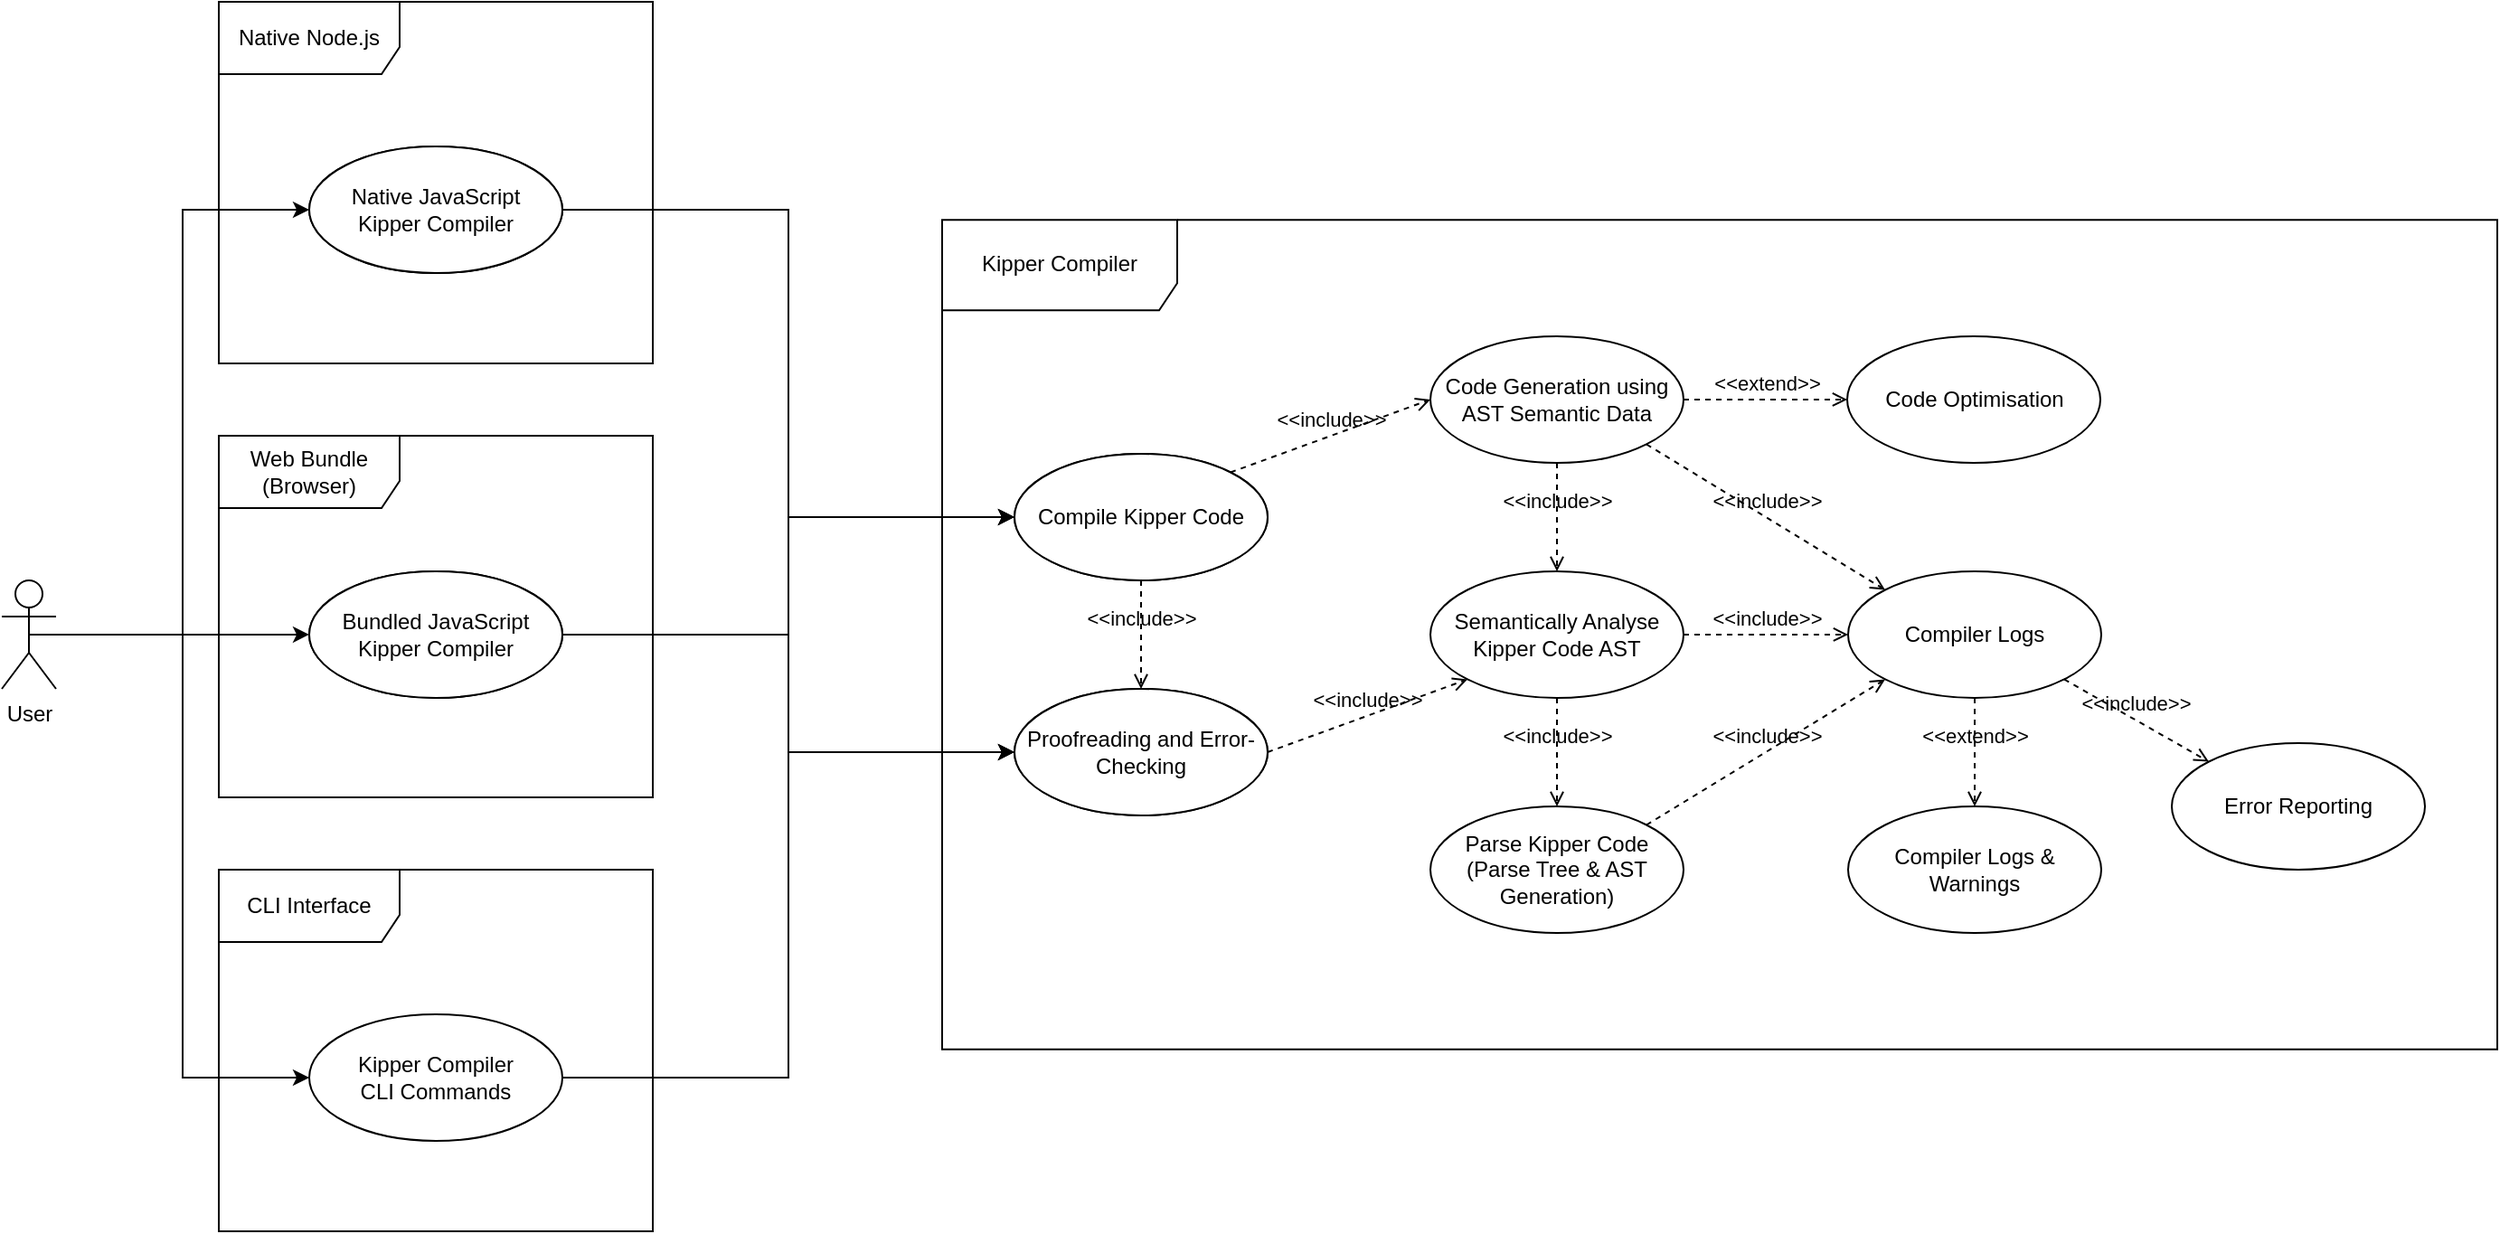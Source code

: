 <mxfile version="20.3.0" type="device"><diagram id="FuUV2nHbycMUt-vUP0Zy" name="Page-1"><mxGraphModel dx="1673" dy="1029" grid="1" gridSize="10" guides="1" tooltips="1" connect="1" arrows="1" fold="1" page="1" pageScale="1" pageWidth="827" pageHeight="1169" math="0" shadow="0"><root><mxCell id="0"/><mxCell id="1" parent="0"/><mxCell id="9VV3H0ATo2uCwWeazLhr-31" style="edgeStyle=orthogonalEdgeStyle;rounded=0;orthogonalLoop=1;jettySize=auto;html=1;exitX=0.5;exitY=0.5;exitDx=0;exitDy=0;exitPerimeter=0;entryX=0;entryY=0.5;entryDx=0;entryDy=0;" edge="1" parent="1" source="9VV3H0ATo2uCwWeazLhr-1" target="9VV3H0ATo2uCwWeazLhr-28"><mxGeometry relative="1" as="geometry"/></mxCell><mxCell id="9VV3H0ATo2uCwWeazLhr-34" style="edgeStyle=orthogonalEdgeStyle;rounded=0;orthogonalLoop=1;jettySize=auto;html=1;exitX=0.5;exitY=0.5;exitDx=0;exitDy=0;exitPerimeter=0;entryX=0;entryY=0.5;entryDx=0;entryDy=0;" edge="1" parent="1" source="9VV3H0ATo2uCwWeazLhr-1" target="9VV3H0ATo2uCwWeazLhr-33"><mxGeometry relative="1" as="geometry"/></mxCell><mxCell id="9VV3H0ATo2uCwWeazLhr-35" style="edgeStyle=orthogonalEdgeStyle;rounded=0;orthogonalLoop=1;jettySize=auto;html=1;exitX=0.5;exitY=0.5;exitDx=0;exitDy=0;exitPerimeter=0;entryX=0;entryY=0.5;entryDx=0;entryDy=0;" edge="1" parent="1" source="9VV3H0ATo2uCwWeazLhr-1" target="9VV3H0ATo2uCwWeazLhr-32"><mxGeometry relative="1" as="geometry"/></mxCell><mxCell id="9VV3H0ATo2uCwWeazLhr-1" value="User" style="shape=umlActor;verticalLabelPosition=bottom;verticalAlign=top;html=1;" vertex="1" parent="1"><mxGeometry x="80" y="460" width="30" height="60" as="geometry"/></mxCell><mxCell id="9VV3H0ATo2uCwWeazLhr-3" value="Kipper Compiler" style="shape=umlFrame;whiteSpace=wrap;html=1;width=130;height=50;" vertex="1" parent="1"><mxGeometry x="600" y="260.62" width="860" height="458.75" as="geometry"/></mxCell><mxCell id="9VV3H0ATo2uCwWeazLhr-20" value="Parse Kipper Code&lt;br&gt;(Parse Tree &amp;amp; AST Generation)" style="ellipse;whiteSpace=wrap;html=1;" vertex="1" parent="1"><mxGeometry x="870" y="584.99" width="140" height="70" as="geometry"/></mxCell><mxCell id="9VV3H0ATo2uCwWeazLhr-24" value="Code Generation using AST Semantic Data" style="ellipse;whiteSpace=wrap;html=1;" vertex="1" parent="1"><mxGeometry x="870" y="324.99" width="140" height="70" as="geometry"/></mxCell><mxCell id="9VV3H0ATo2uCwWeazLhr-25" value="Semantically Analyse Kipper Code AST" style="ellipse;whiteSpace=wrap;html=1;" vertex="1" parent="1"><mxGeometry x="870" y="454.99" width="140" height="70" as="geometry"/></mxCell><mxCell id="9VV3H0ATo2uCwWeazLhr-27" value="Native Node.js" style="shape=umlFrame;whiteSpace=wrap;html=1;width=100;height=40;" vertex="1" parent="1"><mxGeometry x="200" y="140" width="240" height="200" as="geometry"/></mxCell><mxCell id="9VV3H0ATo2uCwWeazLhr-78" style="edgeStyle=orthogonalEdgeStyle;rounded=0;orthogonalLoop=1;jettySize=auto;html=1;exitX=1;exitY=0.5;exitDx=0;exitDy=0;entryX=0;entryY=0.5;entryDx=0;entryDy=0;" edge="1" parent="1" source="9VV3H0ATo2uCwWeazLhr-28" target="9VV3H0ATo2uCwWeazLhr-26"><mxGeometry relative="1" as="geometry"/></mxCell><mxCell id="9VV3H0ATo2uCwWeazLhr-80" style="edgeStyle=orthogonalEdgeStyle;rounded=0;orthogonalLoop=1;jettySize=auto;html=1;exitX=1;exitY=0.5;exitDx=0;exitDy=0;entryX=0;entryY=0.5;entryDx=0;entryDy=0;" edge="1" parent="1" source="9VV3H0ATo2uCwWeazLhr-28" target="9VV3H0ATo2uCwWeazLhr-62"><mxGeometry relative="1" as="geometry"/></mxCell><mxCell id="9VV3H0ATo2uCwWeazLhr-28" value="Native JavaScript &lt;br&gt;Kipper Compiler" style="ellipse;whiteSpace=wrap;html=1;" vertex="1" parent="1"><mxGeometry x="250" y="220" width="140" height="70" as="geometry"/></mxCell><mxCell id="9VV3H0ATo2uCwWeazLhr-29" value="Web Bundle&lt;br&gt;(Browser)" style="shape=umlFrame;whiteSpace=wrap;html=1;width=100;height=40;" vertex="1" parent="1"><mxGeometry x="200" y="380" width="240" height="200" as="geometry"/></mxCell><mxCell id="9VV3H0ATo2uCwWeazLhr-30" value="CLI Interface" style="shape=umlFrame;whiteSpace=wrap;html=1;width=100;height=40;" vertex="1" parent="1"><mxGeometry x="200" y="620" width="240" height="200" as="geometry"/></mxCell><mxCell id="9VV3H0ATo2uCwWeazLhr-81" style="edgeStyle=orthogonalEdgeStyle;rounded=0;orthogonalLoop=1;jettySize=auto;html=1;exitX=1;exitY=0.5;exitDx=0;exitDy=0;entryX=0;entryY=0.5;entryDx=0;entryDy=0;" edge="1" parent="1" source="9VV3H0ATo2uCwWeazLhr-32" target="9VV3H0ATo2uCwWeazLhr-26"><mxGeometry relative="1" as="geometry"/></mxCell><mxCell id="9VV3H0ATo2uCwWeazLhr-82" style="edgeStyle=orthogonalEdgeStyle;rounded=0;orthogonalLoop=1;jettySize=auto;html=1;exitX=1;exitY=0.5;exitDx=0;exitDy=0;entryX=0;entryY=0.5;entryDx=0;entryDy=0;" edge="1" parent="1" source="9VV3H0ATo2uCwWeazLhr-32" target="9VV3H0ATo2uCwWeazLhr-62"><mxGeometry relative="1" as="geometry"/></mxCell><mxCell id="9VV3H0ATo2uCwWeazLhr-32" value="Bundled JavaScript &lt;br&gt;Kipper Compiler" style="ellipse;whiteSpace=wrap;html=1;" vertex="1" parent="1"><mxGeometry x="250" y="454.99" width="140" height="70" as="geometry"/></mxCell><mxCell id="9VV3H0ATo2uCwWeazLhr-83" style="edgeStyle=orthogonalEdgeStyle;rounded=0;orthogonalLoop=1;jettySize=auto;html=1;exitX=1;exitY=0.5;exitDx=0;exitDy=0;entryX=0;entryY=0.5;entryDx=0;entryDy=0;" edge="1" parent="1" source="9VV3H0ATo2uCwWeazLhr-33" target="9VV3H0ATo2uCwWeazLhr-26"><mxGeometry relative="1" as="geometry"/></mxCell><mxCell id="9VV3H0ATo2uCwWeazLhr-84" style="edgeStyle=orthogonalEdgeStyle;rounded=0;orthogonalLoop=1;jettySize=auto;html=1;exitX=1;exitY=0.5;exitDx=0;exitDy=0;entryX=0;entryY=0.5;entryDx=0;entryDy=0;" edge="1" parent="1" source="9VV3H0ATo2uCwWeazLhr-33" target="9VV3H0ATo2uCwWeazLhr-62"><mxGeometry relative="1" as="geometry"/></mxCell><mxCell id="9VV3H0ATo2uCwWeazLhr-33" value="Kipper Compiler&lt;br&gt;CLI Commands" style="ellipse;whiteSpace=wrap;html=1;" vertex="1" parent="1"><mxGeometry x="250" y="700" width="140" height="70" as="geometry"/></mxCell><mxCell id="9VV3H0ATo2uCwWeazLhr-64" value="" style="group" vertex="1" connectable="0" parent="1"><mxGeometry x="640" y="389.99" width="140" height="200" as="geometry"/></mxCell><mxCell id="9VV3H0ATo2uCwWeazLhr-26" value="Compile Kipper Code" style="ellipse;whiteSpace=wrap;html=1;" vertex="1" parent="9VV3H0ATo2uCwWeazLhr-64"><mxGeometry width="140" height="70" as="geometry"/></mxCell><mxCell id="9VV3H0ATo2uCwWeazLhr-62" value="Proofreading and Error-Checking" style="ellipse;whiteSpace=wrap;html=1;" vertex="1" parent="9VV3H0ATo2uCwWeazLhr-64"><mxGeometry y="130" width="140" height="70" as="geometry"/></mxCell><mxCell id="9VV3H0ATo2uCwWeazLhr-95" value="&amp;lt;&amp;lt;include&amp;gt;&amp;gt;" style="html=1;verticalAlign=bottom;labelBackgroundColor=none;endArrow=open;endFill=0;dashed=1;rounded=0;exitX=0.5;exitY=1;exitDx=0;exitDy=0;entryX=0.5;entryY=0;entryDx=0;entryDy=0;" edge="1" parent="9VV3H0ATo2uCwWeazLhr-64" source="9VV3H0ATo2uCwWeazLhr-26" target="9VV3H0ATo2uCwWeazLhr-62"><mxGeometry width="160" relative="1" as="geometry"><mxPoint x="310" y="15" as="sourcePoint"/><mxPoint x="310" y="75" as="targetPoint"/></mxGeometry></mxCell><mxCell id="9VV3H0ATo2uCwWeazLhr-91" value="&amp;lt;&amp;lt;include&amp;gt;&amp;gt;" style="html=1;verticalAlign=bottom;labelBackgroundColor=none;endArrow=open;endFill=0;dashed=1;rounded=0;exitX=1;exitY=0;exitDx=0;exitDy=0;entryX=0;entryY=0.5;entryDx=0;entryDy=0;" edge="1" parent="1" source="9VV3H0ATo2uCwWeazLhr-26" target="9VV3H0ATo2uCwWeazLhr-24"><mxGeometry width="160" relative="1" as="geometry"><mxPoint x="667" y="120" as="sourcePoint"/><mxPoint x="827" y="120" as="targetPoint"/></mxGeometry></mxCell><mxCell id="9VV3H0ATo2uCwWeazLhr-93" value="&amp;lt;&amp;lt;include&amp;gt;&amp;gt;" style="html=1;verticalAlign=bottom;labelBackgroundColor=none;endArrow=open;endFill=0;dashed=1;rounded=0;exitX=0.5;exitY=1;exitDx=0;exitDy=0;entryX=0.5;entryY=0;entryDx=0;entryDy=0;" edge="1" parent="1" source="9VV3H0ATo2uCwWeazLhr-24" target="9VV3H0ATo2uCwWeazLhr-25"><mxGeometry width="160" relative="1" as="geometry"><mxPoint x="769.497" y="410.241" as="sourcePoint"/><mxPoint x="880" y="369.99" as="targetPoint"/></mxGeometry></mxCell><mxCell id="9VV3H0ATo2uCwWeazLhr-94" value="&amp;lt;&amp;lt;include&amp;gt;&amp;gt;" style="html=1;verticalAlign=bottom;labelBackgroundColor=none;endArrow=open;endFill=0;dashed=1;rounded=0;exitX=0.5;exitY=1;exitDx=0;exitDy=0;entryX=0.5;entryY=0;entryDx=0;entryDy=0;" edge="1" parent="1" source="9VV3H0ATo2uCwWeazLhr-25" target="9VV3H0ATo2uCwWeazLhr-20"><mxGeometry width="160" relative="1" as="geometry"><mxPoint x="779.497" y="420.241" as="sourcePoint"/><mxPoint x="890" y="379.99" as="targetPoint"/></mxGeometry></mxCell><mxCell id="9VV3H0ATo2uCwWeazLhr-96" value="&amp;lt;&amp;lt;include&amp;gt;&amp;gt;" style="html=1;verticalAlign=bottom;labelBackgroundColor=none;endArrow=open;endFill=0;dashed=1;rounded=0;exitX=1;exitY=0.5;exitDx=0;exitDy=0;entryX=0;entryY=1;entryDx=0;entryDy=0;" edge="1" parent="1" source="9VV3H0ATo2uCwWeazLhr-62" target="9VV3H0ATo2uCwWeazLhr-25"><mxGeometry width="160" relative="1" as="geometry"><mxPoint x="720" y="469.99" as="sourcePoint"/><mxPoint x="720" y="529.99" as="targetPoint"/></mxGeometry></mxCell><mxCell id="9VV3H0ATo2uCwWeazLhr-97" value="Code Optimisation" style="ellipse;whiteSpace=wrap;html=1;" vertex="1" parent="1"><mxGeometry x="1100.5" y="324.99" width="140" height="70" as="geometry"/></mxCell><mxCell id="9VV3H0ATo2uCwWeazLhr-98" value="Compiler Logs" style="ellipse;whiteSpace=wrap;html=1;" vertex="1" parent="1"><mxGeometry x="1101" y="454.99" width="140" height="70" as="geometry"/></mxCell><mxCell id="9VV3H0ATo2uCwWeazLhr-102" value="&amp;lt;&amp;lt;include&amp;gt;&amp;gt;" style="html=1;verticalAlign=bottom;labelBackgroundColor=none;endArrow=open;endFill=0;dashed=1;rounded=0;exitX=1;exitY=1;exitDx=0;exitDy=0;entryX=0;entryY=0;entryDx=0;entryDy=0;" edge="1" parent="1" source="9VV3H0ATo2uCwWeazLhr-24" target="9VV3H0ATo2uCwWeazLhr-98"><mxGeometry width="160" relative="1" as="geometry"><mxPoint x="769.497" y="410.241" as="sourcePoint"/><mxPoint x="880" y="369.99" as="targetPoint"/></mxGeometry></mxCell><mxCell id="9VV3H0ATo2uCwWeazLhr-103" value="&amp;lt;&amp;lt;include&amp;gt;&amp;gt;" style="html=1;verticalAlign=bottom;labelBackgroundColor=none;endArrow=open;endFill=0;dashed=1;rounded=0;exitX=1;exitY=0.5;exitDx=0;exitDy=0;entryX=0;entryY=0.5;entryDx=0;entryDy=0;" edge="1" parent="1" source="9VV3H0ATo2uCwWeazLhr-25" target="9VV3H0ATo2uCwWeazLhr-98"><mxGeometry width="160" relative="1" as="geometry"><mxPoint x="999.497" y="394.739" as="sourcePoint"/><mxPoint x="1131.503" y="475.241" as="targetPoint"/></mxGeometry></mxCell><mxCell id="9VV3H0ATo2uCwWeazLhr-104" value="&amp;lt;&amp;lt;include&amp;gt;&amp;gt;" style="html=1;verticalAlign=bottom;labelBackgroundColor=none;endArrow=open;endFill=0;dashed=1;rounded=0;exitX=1;exitY=0;exitDx=0;exitDy=0;entryX=0;entryY=1;entryDx=0;entryDy=0;" edge="1" parent="1" source="9VV3H0ATo2uCwWeazLhr-20" target="9VV3H0ATo2uCwWeazLhr-98"><mxGeometry width="160" relative="1" as="geometry"><mxPoint x="1020" y="499.99" as="sourcePoint"/><mxPoint x="1111" y="499.99" as="targetPoint"/></mxGeometry></mxCell><mxCell id="9VV3H0ATo2uCwWeazLhr-106" value="&amp;lt;&amp;lt;extend&amp;gt;&amp;gt;" style="html=1;verticalAlign=bottom;labelBackgroundColor=none;endArrow=open;endFill=0;dashed=1;rounded=0;exitX=1;exitY=0.5;exitDx=0;exitDy=0;entryX=0;entryY=0.5;entryDx=0;entryDy=0;" edge="1" parent="1" source="9VV3H0ATo2uCwWeazLhr-24" target="9VV3H0ATo2uCwWeazLhr-97"><mxGeometry width="160" relative="1" as="geometry"><mxPoint x="1100" y="420" as="sourcePoint"/><mxPoint x="1260" y="420" as="targetPoint"/></mxGeometry></mxCell><mxCell id="9VV3H0ATo2uCwWeazLhr-109" value="Compiler Logs &amp;amp; Warnings" style="ellipse;whiteSpace=wrap;html=1;" vertex="1" parent="1"><mxGeometry x="1101" y="584.99" width="140" height="70" as="geometry"/></mxCell><mxCell id="9VV3H0ATo2uCwWeazLhr-112" value="&amp;lt;&amp;lt;extend&amp;gt;&amp;gt;" style="html=1;verticalAlign=bottom;labelBackgroundColor=none;endArrow=open;endFill=0;dashed=1;rounded=0;exitX=0.5;exitY=1;exitDx=0;exitDy=0;entryX=0.5;entryY=0;entryDx=0;entryDy=0;" edge="1" parent="1" source="9VV3H0ATo2uCwWeazLhr-98" target="9VV3H0ATo2uCwWeazLhr-109"><mxGeometry width="160" relative="1" as="geometry"><mxPoint x="1100" y="420" as="sourcePoint"/><mxPoint x="1260" y="420" as="targetPoint"/></mxGeometry></mxCell><mxCell id="9VV3H0ATo2uCwWeazLhr-113" value="Error Reporting" style="ellipse;whiteSpace=wrap;html=1;" vertex="1" parent="1"><mxGeometry x="1280" y="550" width="140" height="70" as="geometry"/></mxCell><mxCell id="9VV3H0ATo2uCwWeazLhr-114" value="&amp;lt;&amp;lt;include&amp;gt;&amp;gt;" style="html=1;verticalAlign=bottom;labelBackgroundColor=none;endArrow=open;endFill=0;dashed=1;rounded=0;exitX=1;exitY=1;exitDx=0;exitDy=0;entryX=0;entryY=0;entryDx=0;entryDy=0;" edge="1" parent="1" source="9VV3H0ATo2uCwWeazLhr-98" target="9VV3H0ATo2uCwWeazLhr-113"><mxGeometry width="160" relative="1" as="geometry"><mxPoint x="1020" y="499.99" as="sourcePoint"/><mxPoint x="1111" y="499.99" as="targetPoint"/></mxGeometry></mxCell><mxCell id="9VV3H0ATo2uCwWeazLhr-115" value="Native JavaScript &lt;br&gt;Kipper Compiler" style="ellipse;whiteSpace=wrap;html=1;" vertex="1" parent="1"><mxGeometry x="250" y="220" width="140" height="70" as="geometry"/></mxCell><mxCell id="9VV3H0ATo2uCwWeazLhr-116" value="Bundled JavaScript &lt;br&gt;Kipper Compiler" style="ellipse;whiteSpace=wrap;html=1;" vertex="1" parent="1"><mxGeometry x="250" y="454.99" width="140" height="70" as="geometry"/></mxCell><mxCell id="9VV3H0ATo2uCwWeazLhr-117" value="Compile Kipper Code" style="ellipse;whiteSpace=wrap;html=1;" vertex="1" parent="1"><mxGeometry x="640" y="389.99" width="140" height="70" as="geometry"/></mxCell><mxCell id="9VV3H0ATo2uCwWeazLhr-118" value="Proofreading and Error-Checking" style="ellipse;whiteSpace=wrap;html=1;" vertex="1" parent="1"><mxGeometry x="640" y="519.99" width="140" height="70" as="geometry"/></mxCell></root></mxGraphModel></diagram></mxfile>